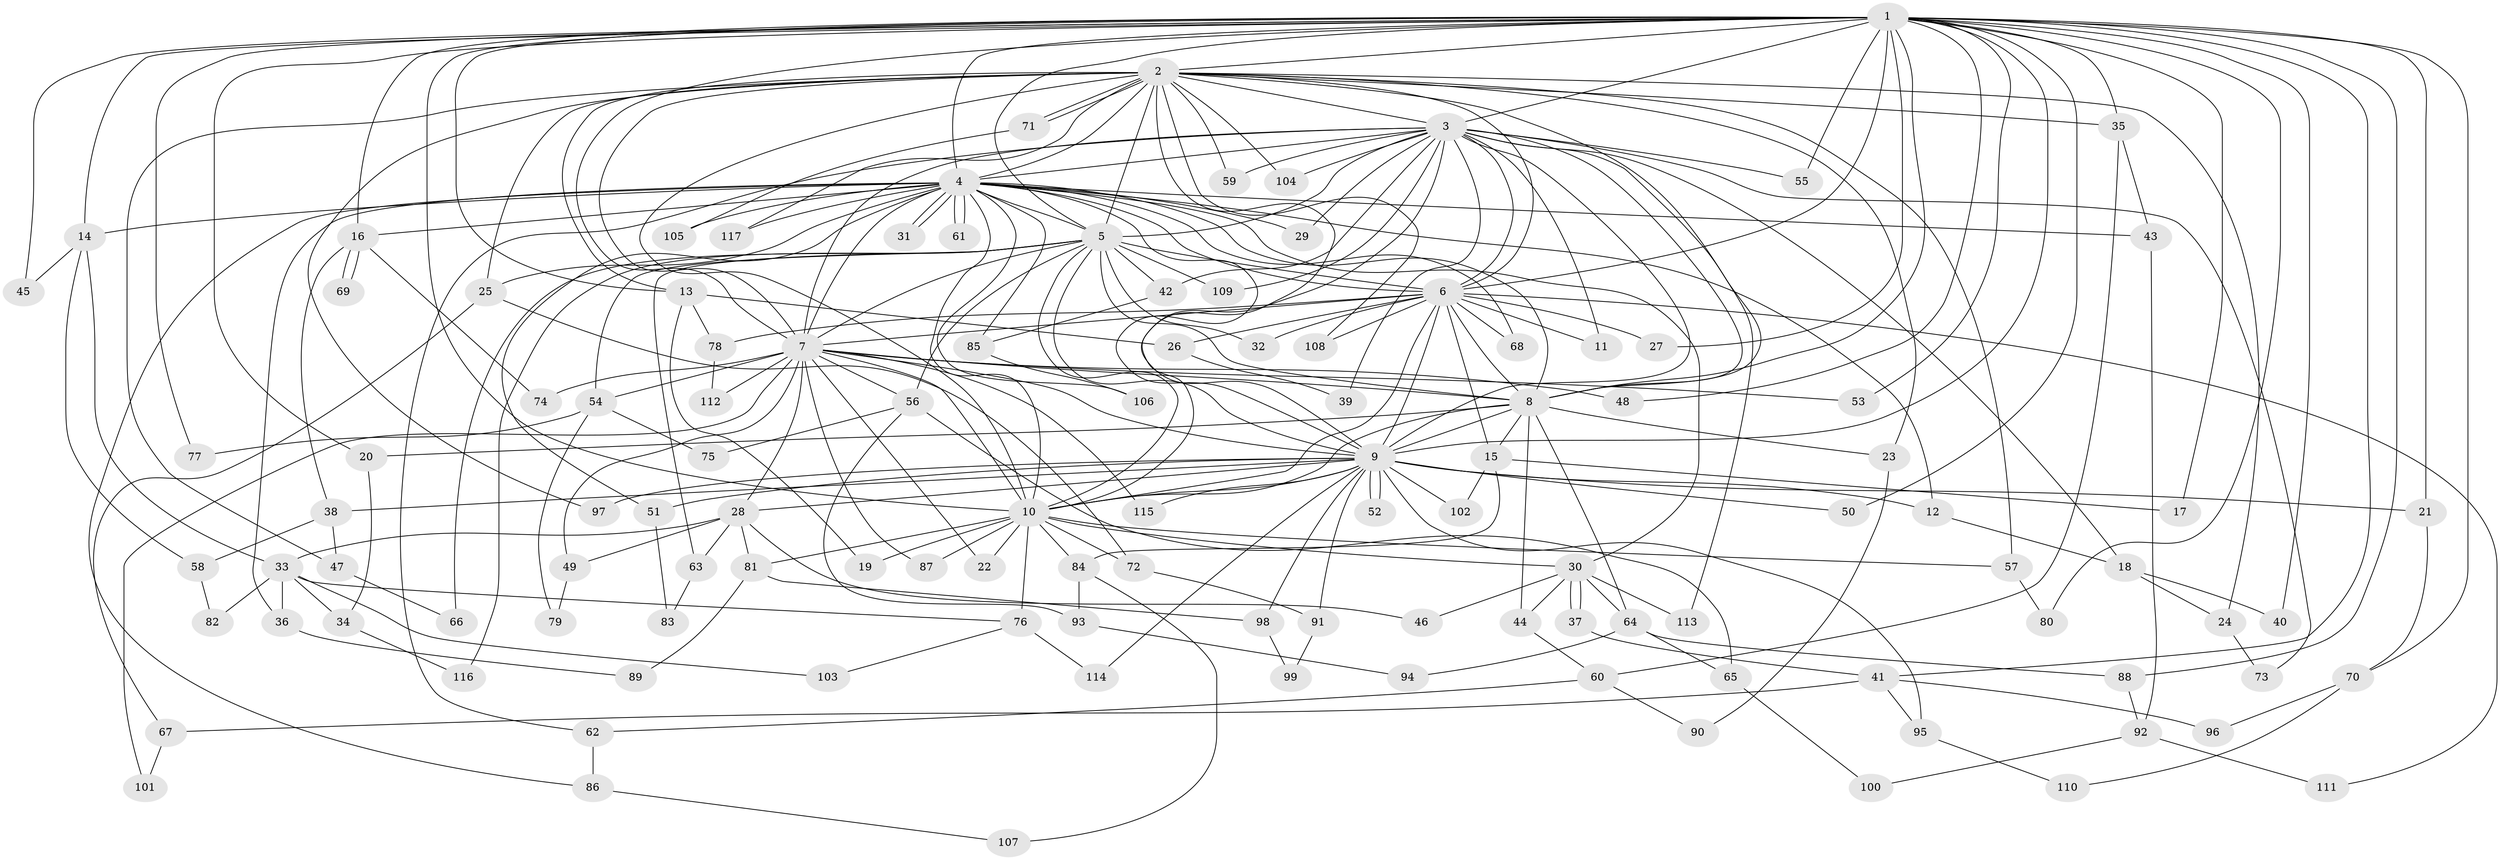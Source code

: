 // coarse degree distribution, {18: 0.05263157894736842, 12: 0.07894736842105263, 11: 0.02631578947368421, 15: 0.02631578947368421, 22: 0.02631578947368421, 13: 0.02631578947368421, 10: 0.02631578947368421, 5: 0.13157894736842105, 6: 0.13157894736842105, 9: 0.02631578947368421, 8: 0.05263157894736842, 4: 0.10526315789473684, 2: 0.10526315789473684, 7: 0.02631578947368421, 3: 0.13157894736842105, 1: 0.02631578947368421}
// Generated by graph-tools (version 1.1) at 2025/49/03/04/25 22:49:37]
// undirected, 117 vertices, 259 edges
graph export_dot {
  node [color=gray90,style=filled];
  1;
  2;
  3;
  4;
  5;
  6;
  7;
  8;
  9;
  10;
  11;
  12;
  13;
  14;
  15;
  16;
  17;
  18;
  19;
  20;
  21;
  22;
  23;
  24;
  25;
  26;
  27;
  28;
  29;
  30;
  31;
  32;
  33;
  34;
  35;
  36;
  37;
  38;
  39;
  40;
  41;
  42;
  43;
  44;
  45;
  46;
  47;
  48;
  49;
  50;
  51;
  52;
  53;
  54;
  55;
  56;
  57;
  58;
  59;
  60;
  61;
  62;
  63;
  64;
  65;
  66;
  67;
  68;
  69;
  70;
  71;
  72;
  73;
  74;
  75;
  76;
  77;
  78;
  79;
  80;
  81;
  82;
  83;
  84;
  85;
  86;
  87;
  88;
  89;
  90;
  91;
  92;
  93;
  94;
  95;
  96;
  97;
  98;
  99;
  100;
  101;
  102;
  103;
  104;
  105;
  106;
  107;
  108;
  109;
  110;
  111;
  112;
  113;
  114;
  115;
  116;
  117;
  1 -- 2;
  1 -- 3;
  1 -- 4;
  1 -- 5;
  1 -- 6;
  1 -- 7;
  1 -- 8;
  1 -- 9;
  1 -- 10;
  1 -- 13;
  1 -- 14;
  1 -- 16;
  1 -- 17;
  1 -- 20;
  1 -- 21;
  1 -- 27;
  1 -- 35;
  1 -- 40;
  1 -- 41;
  1 -- 45;
  1 -- 48;
  1 -- 50;
  1 -- 53;
  1 -- 55;
  1 -- 70;
  1 -- 77;
  1 -- 80;
  1 -- 88;
  2 -- 3;
  2 -- 4;
  2 -- 5;
  2 -- 6;
  2 -- 7;
  2 -- 8;
  2 -- 9;
  2 -- 10;
  2 -- 13;
  2 -- 23;
  2 -- 24;
  2 -- 25;
  2 -- 35;
  2 -- 47;
  2 -- 57;
  2 -- 59;
  2 -- 71;
  2 -- 71;
  2 -- 97;
  2 -- 104;
  2 -- 108;
  2 -- 117;
  3 -- 4;
  3 -- 5;
  3 -- 6;
  3 -- 7;
  3 -- 8;
  3 -- 9;
  3 -- 10;
  3 -- 11;
  3 -- 18;
  3 -- 29;
  3 -- 39;
  3 -- 42;
  3 -- 55;
  3 -- 59;
  3 -- 62;
  3 -- 73;
  3 -- 104;
  3 -- 109;
  3 -- 113;
  4 -- 5;
  4 -- 6;
  4 -- 7;
  4 -- 8;
  4 -- 9;
  4 -- 10;
  4 -- 12;
  4 -- 14;
  4 -- 16;
  4 -- 25;
  4 -- 29;
  4 -- 30;
  4 -- 31;
  4 -- 31;
  4 -- 36;
  4 -- 43;
  4 -- 51;
  4 -- 61;
  4 -- 61;
  4 -- 68;
  4 -- 85;
  4 -- 86;
  4 -- 105;
  4 -- 106;
  4 -- 117;
  5 -- 6;
  5 -- 7;
  5 -- 8;
  5 -- 9;
  5 -- 10;
  5 -- 32;
  5 -- 42;
  5 -- 54;
  5 -- 56;
  5 -- 63;
  5 -- 66;
  5 -- 109;
  5 -- 116;
  6 -- 7;
  6 -- 8;
  6 -- 9;
  6 -- 10;
  6 -- 11;
  6 -- 15;
  6 -- 26;
  6 -- 27;
  6 -- 32;
  6 -- 68;
  6 -- 78;
  6 -- 108;
  6 -- 111;
  7 -- 8;
  7 -- 9;
  7 -- 10;
  7 -- 22;
  7 -- 28;
  7 -- 48;
  7 -- 49;
  7 -- 53;
  7 -- 54;
  7 -- 56;
  7 -- 74;
  7 -- 87;
  7 -- 101;
  7 -- 112;
  7 -- 115;
  8 -- 9;
  8 -- 10;
  8 -- 15;
  8 -- 20;
  8 -- 23;
  8 -- 44;
  8 -- 64;
  9 -- 10;
  9 -- 12;
  9 -- 21;
  9 -- 28;
  9 -- 38;
  9 -- 50;
  9 -- 51;
  9 -- 52;
  9 -- 52;
  9 -- 91;
  9 -- 95;
  9 -- 97;
  9 -- 98;
  9 -- 102;
  9 -- 114;
  9 -- 115;
  10 -- 19;
  10 -- 22;
  10 -- 30;
  10 -- 57;
  10 -- 72;
  10 -- 76;
  10 -- 81;
  10 -- 84;
  10 -- 87;
  12 -- 18;
  13 -- 19;
  13 -- 26;
  13 -- 78;
  14 -- 33;
  14 -- 45;
  14 -- 58;
  15 -- 17;
  15 -- 84;
  15 -- 102;
  16 -- 38;
  16 -- 69;
  16 -- 69;
  16 -- 74;
  18 -- 24;
  18 -- 40;
  20 -- 34;
  21 -- 70;
  23 -- 90;
  24 -- 73;
  25 -- 67;
  25 -- 72;
  26 -- 39;
  28 -- 33;
  28 -- 46;
  28 -- 49;
  28 -- 63;
  28 -- 81;
  30 -- 37;
  30 -- 37;
  30 -- 44;
  30 -- 46;
  30 -- 64;
  30 -- 113;
  33 -- 34;
  33 -- 36;
  33 -- 76;
  33 -- 82;
  33 -- 103;
  34 -- 116;
  35 -- 43;
  35 -- 60;
  36 -- 89;
  37 -- 41;
  38 -- 47;
  38 -- 58;
  41 -- 67;
  41 -- 95;
  41 -- 96;
  42 -- 85;
  43 -- 92;
  44 -- 60;
  47 -- 66;
  49 -- 79;
  51 -- 83;
  54 -- 75;
  54 -- 77;
  54 -- 79;
  56 -- 65;
  56 -- 75;
  56 -- 93;
  57 -- 80;
  58 -- 82;
  60 -- 62;
  60 -- 90;
  62 -- 86;
  63 -- 83;
  64 -- 65;
  64 -- 88;
  64 -- 94;
  65 -- 100;
  67 -- 101;
  70 -- 96;
  70 -- 110;
  71 -- 105;
  72 -- 91;
  76 -- 103;
  76 -- 114;
  78 -- 112;
  81 -- 89;
  81 -- 98;
  84 -- 93;
  84 -- 107;
  85 -- 106;
  86 -- 107;
  88 -- 92;
  91 -- 99;
  92 -- 100;
  92 -- 111;
  93 -- 94;
  95 -- 110;
  98 -- 99;
}
